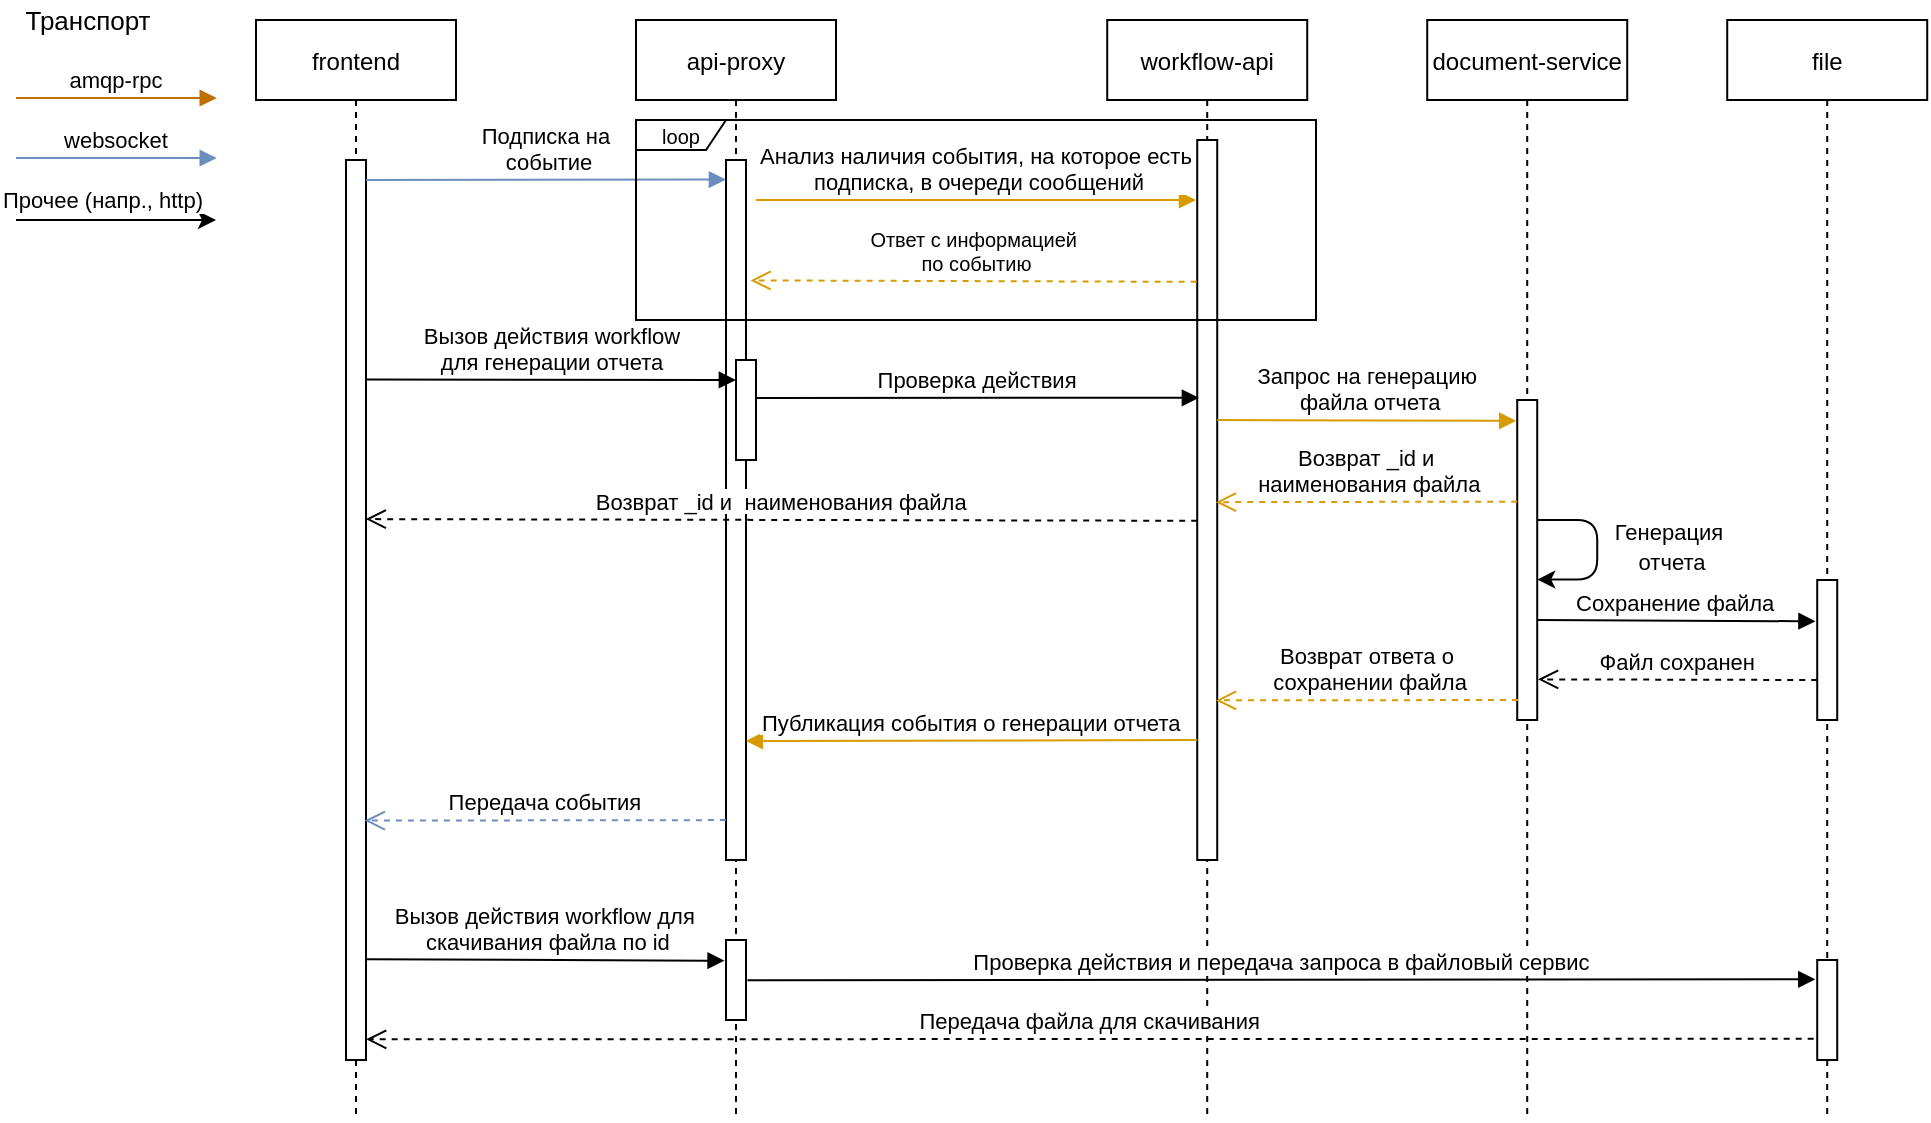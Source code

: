 <mxfile version="21.8.2" type="github">
  <diagram name="Страница — 1" id="BGPAjNNVndj-kQ1KO1jv">
    <mxGraphModel dx="1938" dy="1055" grid="1" gridSize="10" guides="1" tooltips="1" connect="1" arrows="1" fold="1" page="1" pageScale="1" pageWidth="827" pageHeight="1169" math="0" shadow="0">
      <root>
        <mxCell id="0" />
        <mxCell id="1" parent="0" />
        <mxCell id="fG4ud8kzog3lmoYR1Ser-1" value="amqp-rpc" style="verticalAlign=bottom;endArrow=block;shadow=0;strokeWidth=1;fontSize=11;entryX=-0.033;entryY=0.001;entryDx=0;entryDy=0;entryPerimeter=0;fillColor=#f0a30a;strokeColor=#BD7000;" edge="1" parent="1">
          <mxGeometry relative="1" as="geometry">
            <mxPoint x="10" y="59" as="sourcePoint" />
            <mxPoint x="110.37" y="59" as="targetPoint" />
          </mxGeometry>
        </mxCell>
        <mxCell id="fG4ud8kzog3lmoYR1Ser-2" value="websocket" style="verticalAlign=bottom;endArrow=block;shadow=0;strokeWidth=1;fontSize=11;entryX=-0.033;entryY=0.001;entryDx=0;entryDy=0;entryPerimeter=0;fillColor=#dae8fc;strokeColor=#6c8ebf;" edge="1" parent="1">
          <mxGeometry relative="1" as="geometry">
            <mxPoint x="10" y="89" as="sourcePoint" />
            <mxPoint x="110.37" y="89" as="targetPoint" />
          </mxGeometry>
        </mxCell>
        <mxCell id="fG4ud8kzog3lmoYR1Ser-3" value="Транспорт" style="text;html=1;strokeColor=none;fillColor=none;align=center;verticalAlign=middle;whiteSpace=wrap;rounded=0;fontSize=13;" vertex="1" parent="1">
          <mxGeometry x="26" y="10" width="40" height="20" as="geometry" />
        </mxCell>
        <mxCell id="fG4ud8kzog3lmoYR1Ser-4" value="" style="endArrow=classic;html=1;rounded=0;" edge="1" parent="1">
          <mxGeometry width="50" height="50" relative="1" as="geometry">
            <mxPoint x="10" y="120" as="sourcePoint" />
            <mxPoint x="110" y="120" as="targetPoint" />
          </mxGeometry>
        </mxCell>
        <mxCell id="fG4ud8kzog3lmoYR1Ser-5" value="Прочее (напр., http)" style="edgeLabel;html=1;align=center;verticalAlign=middle;resizable=0;points=[];" vertex="1" connectable="0" parent="fG4ud8kzog3lmoYR1Ser-4">
          <mxGeometry x="-0.155" y="2" relative="1" as="geometry">
            <mxPoint y="-8" as="offset" />
          </mxGeometry>
        </mxCell>
        <mxCell id="fG4ud8kzog3lmoYR1Ser-6" value="frontend" style="shape=umlLifeline;perimeter=lifelinePerimeter;container=1;collapsible=0;recursiveResize=0;rounded=0;shadow=0;strokeWidth=1;" vertex="1" parent="1">
          <mxGeometry x="130" y="20" width="100" height="550" as="geometry" />
        </mxCell>
        <mxCell id="fG4ud8kzog3lmoYR1Ser-7" value="" style="points=[];perimeter=orthogonalPerimeter;rounded=0;shadow=0;strokeWidth=1;" vertex="1" parent="fG4ud8kzog3lmoYR1Ser-6">
          <mxGeometry x="45" y="70" width="10" height="450" as="geometry" />
        </mxCell>
        <mxCell id="fG4ud8kzog3lmoYR1Ser-44" value="Подписка на&#xa; событие" style="verticalAlign=bottom;endArrow=block;shadow=0;strokeWidth=1;fontSize=11;entryX=-0.005;entryY=0.028;entryDx=0;entryDy=0;entryPerimeter=0;fillColor=#dae8fc;strokeColor=#6c8ebf;" edge="1" parent="fG4ud8kzog3lmoYR1Ser-6" target="fG4ud8kzog3lmoYR1Ser-13">
          <mxGeometry relative="1" as="geometry">
            <mxPoint x="55" y="80" as="sourcePoint" />
            <mxPoint x="155.37" y="80" as="targetPoint" />
          </mxGeometry>
        </mxCell>
        <mxCell id="fG4ud8kzog3lmoYR1Ser-12" value="api-proxy" style="shape=umlLifeline;perimeter=lifelinePerimeter;container=1;collapsible=0;recursiveResize=0;rounded=0;shadow=0;strokeWidth=1;" vertex="1" parent="1">
          <mxGeometry x="320" y="20" width="100" height="550" as="geometry" />
        </mxCell>
        <mxCell id="fG4ud8kzog3lmoYR1Ser-13" value="" style="points=[];perimeter=orthogonalPerimeter;rounded=0;shadow=0;strokeWidth=1;" vertex="1" parent="fG4ud8kzog3lmoYR1Ser-12">
          <mxGeometry x="45" y="70" width="10" height="350" as="geometry" />
        </mxCell>
        <mxCell id="fG4ud8kzog3lmoYR1Ser-14" value="" style="points=[];perimeter=orthogonalPerimeter;rounded=0;shadow=0;strokeWidth=1;" vertex="1" parent="fG4ud8kzog3lmoYR1Ser-12">
          <mxGeometry x="50" y="170" width="10" height="50" as="geometry" />
        </mxCell>
        <mxCell id="fG4ud8kzog3lmoYR1Ser-15" value="" style="points=[];perimeter=orthogonalPerimeter;rounded=0;shadow=0;strokeWidth=1;" vertex="1" parent="fG4ud8kzog3lmoYR1Ser-12">
          <mxGeometry x="45" y="460" width="10" height="40" as="geometry" />
        </mxCell>
        <mxCell id="fG4ud8kzog3lmoYR1Ser-20" value="document-service" style="shape=umlLifeline;perimeter=lifelinePerimeter;container=1;collapsible=0;recursiveResize=0;rounded=0;shadow=0;strokeWidth=1;" vertex="1" parent="1">
          <mxGeometry x="715.61" y="20" width="100" height="550" as="geometry" />
        </mxCell>
        <mxCell id="fG4ud8kzog3lmoYR1Ser-21" value="" style="points=[];perimeter=orthogonalPerimeter;rounded=0;shadow=0;strokeWidth=1;" vertex="1" parent="fG4ud8kzog3lmoYR1Ser-20">
          <mxGeometry x="45" y="190" width="10" height="160" as="geometry" />
        </mxCell>
        <mxCell id="fG4ud8kzog3lmoYR1Ser-22" value="workflow-api" style="shape=umlLifeline;perimeter=lifelinePerimeter;container=1;collapsible=0;recursiveResize=0;rounded=0;shadow=0;strokeWidth=1;" vertex="1" parent="fG4ud8kzog3lmoYR1Ser-20">
          <mxGeometry x="-160" width="100" height="550" as="geometry" />
        </mxCell>
        <mxCell id="fG4ud8kzog3lmoYR1Ser-23" value="" style="points=[];perimeter=orthogonalPerimeter;rounded=0;shadow=0;strokeWidth=1;" vertex="1" parent="fG4ud8kzog3lmoYR1Ser-22">
          <mxGeometry x="45" y="60" width="10" height="360" as="geometry" />
        </mxCell>
        <mxCell id="fG4ud8kzog3lmoYR1Ser-24" value="Запрос на генерацию&#xa; файла отчета" style="verticalAlign=bottom;endArrow=block;shadow=0;strokeWidth=1;exitX=1.041;exitY=0.264;exitDx=0;exitDy=0;exitPerimeter=0;entryX=-0.05;entryY=0.065;entryDx=0;entryDy=0;entryPerimeter=0;fillColor=#ffe6cc;strokeColor=#d79b00;" edge="1" parent="fG4ud8kzog3lmoYR1Ser-22" target="fG4ud8kzog3lmoYR1Ser-21">
          <mxGeometry relative="1" as="geometry">
            <mxPoint x="55" y="200" as="sourcePoint" />
            <mxPoint x="200" y="200" as="targetPoint" />
          </mxGeometry>
        </mxCell>
        <mxCell id="fG4ud8kzog3lmoYR1Ser-25" value="Возврат _id и  наименования файла" style="verticalAlign=bottom;endArrow=open;dashed=1;endSize=8;shadow=0;strokeWidth=1;exitX=-0.085;exitY=0.227;exitDx=0;exitDy=0;exitPerimeter=0;entryX=0.987;entryY=0.399;entryDx=0;entryDy=0;entryPerimeter=0;" edge="1" parent="fG4ud8kzog3lmoYR1Ser-22" target="fG4ud8kzog3lmoYR1Ser-7">
          <mxGeometry relative="1" as="geometry">
            <mxPoint x="-500" y="250" as="targetPoint" />
            <mxPoint x="45.0" y="250.39" as="sourcePoint" />
          </mxGeometry>
        </mxCell>
        <mxCell id="fG4ud8kzog3lmoYR1Ser-48" value="Публикация события о генерации отчета" style="verticalAlign=bottom;endArrow=block;shadow=0;strokeWidth=1;exitX=-0.001;exitY=0.936;exitDx=0;exitDy=0;exitPerimeter=0;entryX=0.993;entryY=0.83;entryDx=0;entryDy=0;entryPerimeter=0;fillColor=#ffe6cc;strokeColor=#d79b00;" edge="1" parent="fG4ud8kzog3lmoYR1Ser-22" target="fG4ud8kzog3lmoYR1Ser-13">
          <mxGeometry x="0.003" relative="1" as="geometry">
            <mxPoint x="45" y="360" as="sourcePoint" />
            <mxPoint x="-165.61" y="360" as="targetPoint" />
            <mxPoint as="offset" />
          </mxGeometry>
        </mxCell>
        <mxCell id="fG4ud8kzog3lmoYR1Ser-26" value="" style="edgeStyle=elbowEdgeStyle;elbow=horizontal;endArrow=classic;html=1;exitX=1.039;exitY=0.003;exitDx=0;exitDy=0;exitPerimeter=0;" edge="1" parent="fG4ud8kzog3lmoYR1Ser-20">
          <mxGeometry width="50" height="50" relative="1" as="geometry">
            <mxPoint x="55.39" y="250" as="sourcePoint" />
            <mxPoint x="55" y="279.76" as="targetPoint" />
            <Array as="points">
              <mxPoint x="85" y="279.76" />
              <mxPoint x="85" y="248.76" />
            </Array>
          </mxGeometry>
        </mxCell>
        <mxCell id="fG4ud8kzog3lmoYR1Ser-27" value="Возврат _id и&#xa; наименования файла" style="verticalAlign=bottom;endArrow=open;dashed=1;endSize=8;shadow=0;strokeWidth=1;exitX=-0.085;exitY=0.227;exitDx=0;exitDy=0;exitPerimeter=0;entryX=0.935;entryY=0.503;entryDx=0;entryDy=0;entryPerimeter=0;fillColor=#ffe6cc;strokeColor=#d79b00;" edge="1" parent="fG4ud8kzog3lmoYR1Ser-20" target="fG4ud8kzog3lmoYR1Ser-23">
          <mxGeometry relative="1" as="geometry">
            <mxPoint x="-100" y="240" as="targetPoint" />
            <mxPoint x="45.0" y="240.81" as="sourcePoint" />
          </mxGeometry>
        </mxCell>
        <mxCell id="fG4ud8kzog3lmoYR1Ser-28" value="file" style="shape=umlLifeline;perimeter=lifelinePerimeter;container=1;collapsible=0;recursiveResize=0;rounded=0;shadow=0;strokeWidth=1;" vertex="1" parent="1">
          <mxGeometry x="865.61" y="20" width="100" height="550" as="geometry" />
        </mxCell>
        <mxCell id="fG4ud8kzog3lmoYR1Ser-29" value="" style="points=[];perimeter=orthogonalPerimeter;rounded=0;shadow=0;strokeWidth=1;" vertex="1" parent="fG4ud8kzog3lmoYR1Ser-28">
          <mxGeometry x="45" y="280" width="10" height="70" as="geometry" />
        </mxCell>
        <mxCell id="fG4ud8kzog3lmoYR1Ser-30" value="Файл сохранен" style="verticalAlign=bottom;endArrow=open;dashed=1;endSize=8;shadow=0;strokeWidth=1;exitX=-0.085;exitY=0.227;exitDx=0;exitDy=0;exitPerimeter=0;entryX=1.041;entryY=0.873;entryDx=0;entryDy=0;entryPerimeter=0;" edge="1" parent="fG4ud8kzog3lmoYR1Ser-28" target="fG4ud8kzog3lmoYR1Ser-21">
          <mxGeometry relative="1" as="geometry">
            <mxPoint x="-80" y="330" as="targetPoint" />
            <mxPoint x="45" y="330" as="sourcePoint" />
          </mxGeometry>
        </mxCell>
        <mxCell id="fG4ud8kzog3lmoYR1Ser-31" value="" style="points=[];perimeter=orthogonalPerimeter;rounded=0;shadow=0;strokeWidth=1;" vertex="1" parent="fG4ud8kzog3lmoYR1Ser-28">
          <mxGeometry x="45" y="470" width="10" height="50" as="geometry" />
        </mxCell>
        <mxCell id="fG4ud8kzog3lmoYR1Ser-33" value="Вызов действия workflow &#xa;для генерации отчета" style="verticalAlign=bottom;endArrow=block;shadow=0;strokeWidth=1;entryX=-0.007;entryY=0.2;entryDx=0;entryDy=0;entryPerimeter=0;exitX=1.053;exitY=0.244;exitDx=0;exitDy=0;exitPerimeter=0;" edge="1" parent="1" source="fG4ud8kzog3lmoYR1Ser-7" target="fG4ud8kzog3lmoYR1Ser-14">
          <mxGeometry x="0.003" relative="1" as="geometry">
            <mxPoint x="190" y="200" as="sourcePoint" />
            <mxPoint x="440" y="200" as="targetPoint" />
            <mxPoint as="offset" />
          </mxGeometry>
        </mxCell>
        <mxCell id="fG4ud8kzog3lmoYR1Ser-34" value="&lt;font style=&quot;font-size: 11px;&quot;&gt;Генерация&lt;br&gt;&amp;nbsp;отчета&lt;/font&gt;" style="text;html=1;align=center;verticalAlign=middle;resizable=0;points=[];autosize=1;strokeColor=none;fillColor=none;" vertex="1" parent="1">
          <mxGeometry x="795.61" y="263" width="80" height="40" as="geometry" />
        </mxCell>
        <mxCell id="fG4ud8kzog3lmoYR1Ser-36" value="Проверка действия" style="verticalAlign=bottom;endArrow=block;shadow=0;strokeWidth=1;exitX=1.003;exitY=0.379;exitDx=0;exitDy=0;exitPerimeter=0;entryX=0.084;entryY=0.358;entryDx=0;entryDy=0;entryPerimeter=0;" edge="1" parent="1" source="fG4ud8kzog3lmoYR1Ser-14" target="fG4ud8kzog3lmoYR1Ser-23">
          <mxGeometry relative="1" as="geometry">
            <mxPoint x="376" y="210" as="sourcePoint" />
            <mxPoint x="590" y="210" as="targetPoint" />
          </mxGeometry>
        </mxCell>
        <mxCell id="fG4ud8kzog3lmoYR1Ser-37" value="&lt;span style=&quot;font-size: 10px;&quot;&gt;loop&lt;/span&gt;" style="shape=umlFrame;whiteSpace=wrap;html=1;pointerEvents=0;width=45;height=15;" vertex="1" parent="1">
          <mxGeometry x="320" y="70" width="340" height="100" as="geometry" />
        </mxCell>
        <mxCell id="fG4ud8kzog3lmoYR1Ser-39" value="Передача события" style="verticalAlign=bottom;endArrow=open;dashed=1;endSize=8;shadow=0;strokeWidth=1;entryX=0.937;entryY=0.734;entryDx=0;entryDy=0;entryPerimeter=0;exitX=-0.005;exitY=0.943;exitDx=0;exitDy=0;exitPerimeter=0;fillColor=#dae8fc;strokeColor=#6c8ebf;" edge="1" parent="1" source="fG4ud8kzog3lmoYR1Ser-13" target="fG4ud8kzog3lmoYR1Ser-7">
          <mxGeometry relative="1" as="geometry">
            <mxPoint x="190" y="420" as="targetPoint" />
            <mxPoint x="360" y="420" as="sourcePoint" />
          </mxGeometry>
        </mxCell>
        <mxCell id="fG4ud8kzog3lmoYR1Ser-40" value="Проверка действия и передача запроса в файловый сервис" style="verticalAlign=bottom;endArrow=block;shadow=0;strokeWidth=1;fontSize=11;entryX=-0.096;entryY=0.193;entryDx=0;entryDy=0;entryPerimeter=0;exitX=1.072;exitY=0.503;exitDx=0;exitDy=0;exitPerimeter=0;" edge="1" parent="1" source="fG4ud8kzog3lmoYR1Ser-15" target="fG4ud8kzog3lmoYR1Ser-31">
          <mxGeometry relative="1" as="geometry">
            <mxPoint x="380" y="500" as="sourcePoint" />
            <mxPoint x="849.69" y="500" as="targetPoint" />
          </mxGeometry>
        </mxCell>
        <mxCell id="fG4ud8kzog3lmoYR1Ser-41" value="Передача файла для скачивания" style="verticalAlign=bottom;endArrow=open;dashed=1;endSize=8;shadow=0;strokeWidth=1;fontSize=11;exitX=-0.177;exitY=0.788;exitDx=0;exitDy=0;exitPerimeter=0;entryX=1.007;entryY=0.977;entryDx=0;entryDy=0;entryPerimeter=0;" edge="1" parent="1" source="fG4ud8kzog3lmoYR1Ser-31" target="fG4ud8kzog3lmoYR1Ser-7">
          <mxGeometry relative="1" as="geometry">
            <mxPoint x="440" y="530" as="targetPoint" />
            <mxPoint x="1035" y="530" as="sourcePoint" />
          </mxGeometry>
        </mxCell>
        <mxCell id="fG4ud8kzog3lmoYR1Ser-42" value="Вызов действия workflow для&#xa; скачивания файла по id" style="verticalAlign=bottom;endArrow=block;shadow=0;strokeWidth=1;fontSize=11;exitX=1.042;exitY=0.888;exitDx=0;exitDy=0;exitPerimeter=0;entryX=-0.072;entryY=0.259;entryDx=0;entryDy=0;entryPerimeter=0;" edge="1" parent="1" source="fG4ud8kzog3lmoYR1Ser-7" target="fG4ud8kzog3lmoYR1Ser-15">
          <mxGeometry x="-0.003" relative="1" as="geometry">
            <mxPoint x="190" y="490" as="sourcePoint" />
            <mxPoint x="450" y="490" as="targetPoint" />
            <mxPoint as="offset" />
          </mxGeometry>
        </mxCell>
        <mxCell id="fG4ud8kzog3lmoYR1Ser-43" value="Сохранение файла" style="verticalAlign=bottom;endArrow=block;shadow=0;strokeWidth=1;exitX=1.11;exitY=0.108;exitDx=0;exitDy=0;exitPerimeter=0;entryX=-0.09;entryY=0.295;entryDx=0;entryDy=0;entryPerimeter=0;" edge="1" parent="1" target="fG4ud8kzog3lmoYR1Ser-29">
          <mxGeometry x="-0.005" relative="1" as="geometry">
            <mxPoint x="770.61" y="320" as="sourcePoint" />
            <mxPoint x="905.61" y="320" as="targetPoint" />
            <mxPoint as="offset" />
          </mxGeometry>
        </mxCell>
        <mxCell id="fG4ud8kzog3lmoYR1Ser-45" value="Ответ с информацией&#xa; по событию" style="verticalAlign=bottom;endArrow=open;dashed=1;endSize=8;shadow=0;strokeWidth=1;exitX=-0.028;exitY=0.197;exitDx=0;exitDy=0;exitPerimeter=0;entryX=1.226;entryY=0.172;entryDx=0;entryDy=0;entryPerimeter=0;fontSize=10;fillColor=#ffe6cc;strokeColor=#d79b00;" edge="1" parent="1" source="fG4ud8kzog3lmoYR1Ser-23" target="fG4ud8kzog3lmoYR1Ser-13">
          <mxGeometry relative="1" as="geometry">
            <mxPoint x="490.0" y="150" as="targetPoint" />
            <mxPoint x="640.32" y="150.15" as="sourcePoint" />
          </mxGeometry>
        </mxCell>
        <mxCell id="fG4ud8kzog3lmoYR1Ser-46" value="Анализ наличия события, на которое есть&#xa; подписка, в очереди сообщений" style="verticalAlign=bottom;endArrow=block;shadow=0;strokeWidth=1;fontSize=11;fillColor=#ffe6cc;strokeColor=#d79b00;" edge="1" parent="1">
          <mxGeometry relative="1" as="geometry">
            <mxPoint x="380" y="110" as="sourcePoint" />
            <mxPoint x="600" y="110" as="targetPoint" />
          </mxGeometry>
        </mxCell>
        <mxCell id="fG4ud8kzog3lmoYR1Ser-47" value="Возврат ответа о&#xa; сохранении файла" style="verticalAlign=bottom;endArrow=open;dashed=1;endSize=8;shadow=0;strokeWidth=1;exitX=-0.085;exitY=0.227;exitDx=0;exitDy=0;exitPerimeter=0;entryX=0.935;entryY=0.503;entryDx=0;entryDy=0;entryPerimeter=0;fillColor=#ffe6cc;strokeColor=#d79b00;" edge="1" parent="1">
          <mxGeometry relative="1" as="geometry">
            <mxPoint x="610" y="360.19" as="targetPoint" />
            <mxPoint x="761.0" y="360" as="sourcePoint" />
          </mxGeometry>
        </mxCell>
      </root>
    </mxGraphModel>
  </diagram>
</mxfile>
